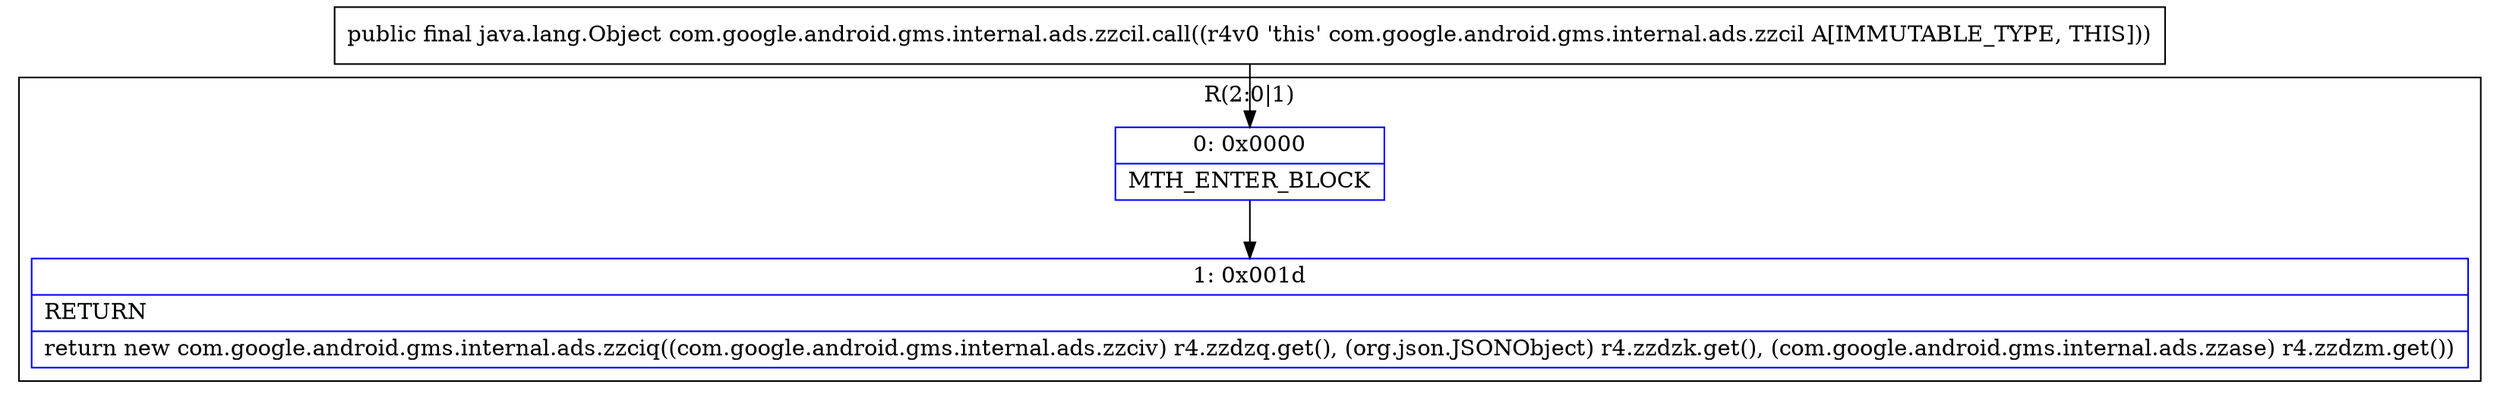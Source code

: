 digraph "CFG forcom.google.android.gms.internal.ads.zzcil.call()Ljava\/lang\/Object;" {
subgraph cluster_Region_939017461 {
label = "R(2:0|1)";
node [shape=record,color=blue];
Node_0 [shape=record,label="{0\:\ 0x0000|MTH_ENTER_BLOCK\l}"];
Node_1 [shape=record,label="{1\:\ 0x001d|RETURN\l|return new com.google.android.gms.internal.ads.zzciq((com.google.android.gms.internal.ads.zzciv) r4.zzdzq.get(), (org.json.JSONObject) r4.zzdzk.get(), (com.google.android.gms.internal.ads.zzase) r4.zzdzm.get())\l}"];
}
MethodNode[shape=record,label="{public final java.lang.Object com.google.android.gms.internal.ads.zzcil.call((r4v0 'this' com.google.android.gms.internal.ads.zzcil A[IMMUTABLE_TYPE, THIS])) }"];
MethodNode -> Node_0;
Node_0 -> Node_1;
}

